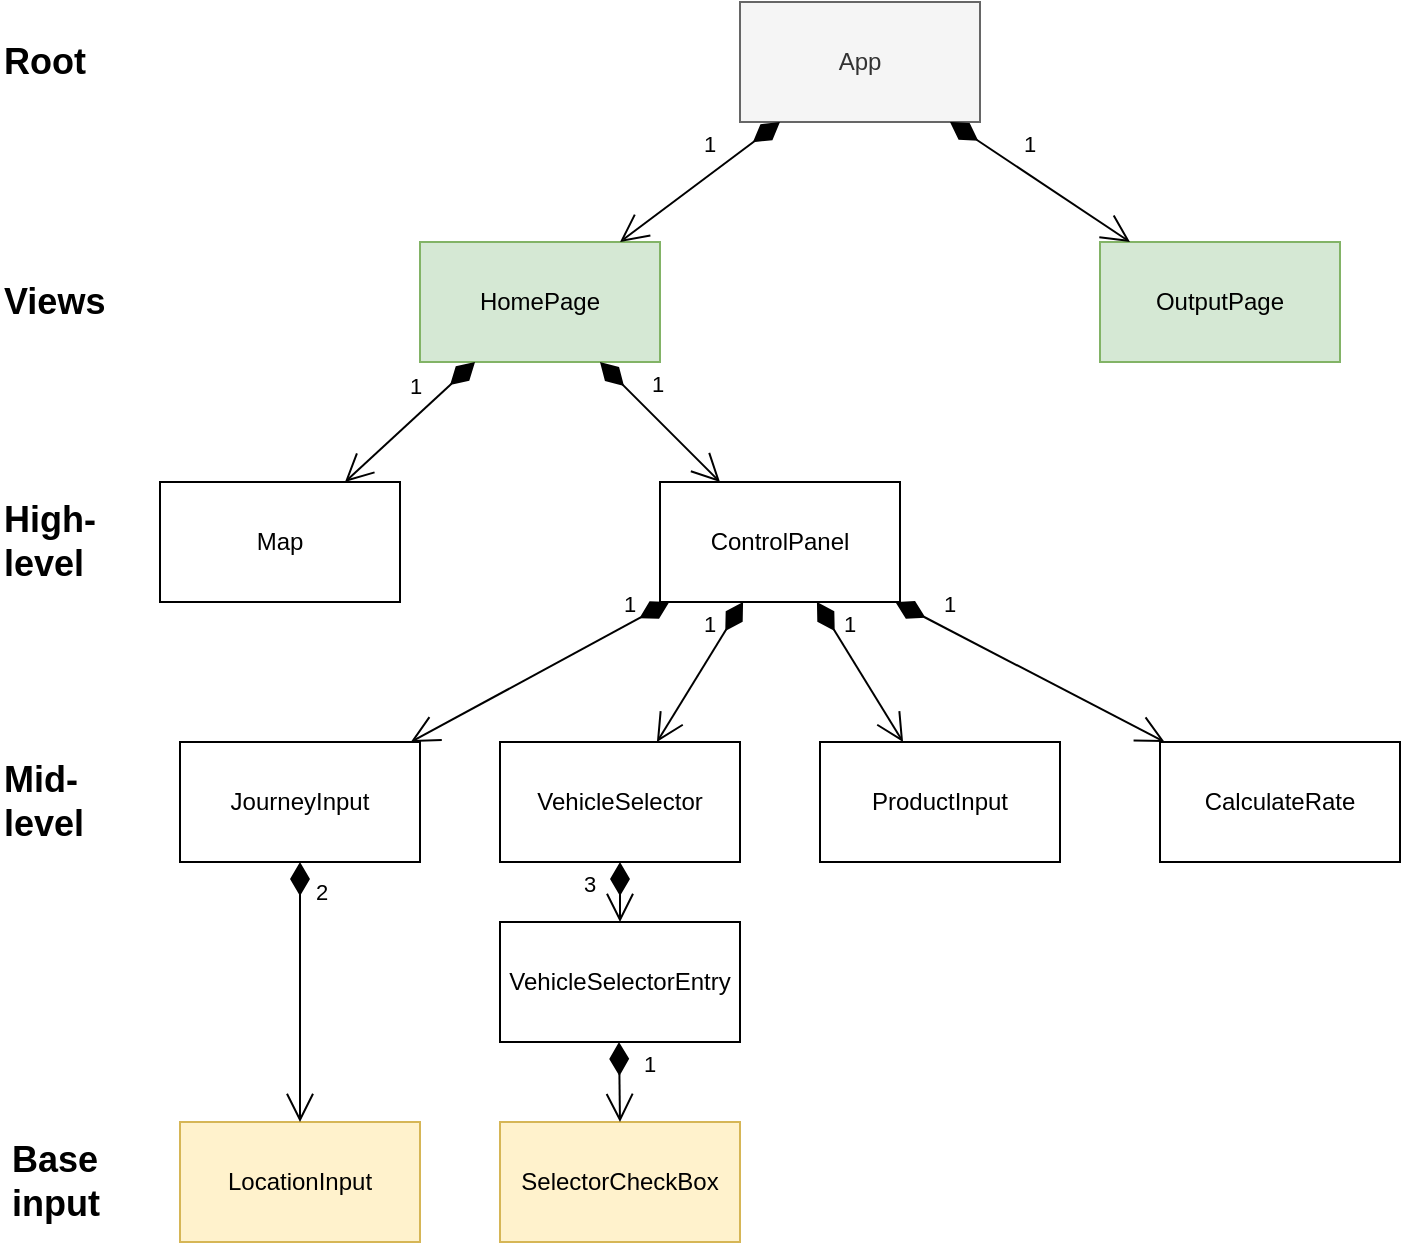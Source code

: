 <mxfile version="12.9.14" type="device"><diagram id="WHOr8N94qW-_Q8N8nKQ-" name="Page-1"><mxGraphModel dx="1102" dy="543" grid="1" gridSize="10" guides="1" tooltips="1" connect="1" arrows="1" fold="1" page="1" pageScale="1" pageWidth="827" pageHeight="1169" math="0" shadow="0"><root><mxCell id="0"/><mxCell id="1" parent="0"/><mxCell id="5lQ9RXaukaBjUwl001Qb-1" value="HomePage" style="rounded=0;whiteSpace=wrap;html=1;fillColor=#d5e8d4;strokeColor=#82b366;" parent="1" vertex="1"><mxGeometry x="210" y="120" width="120" height="60" as="geometry"/></mxCell><mxCell id="5lQ9RXaukaBjUwl001Qb-2" value="Map" style="rounded=0;whiteSpace=wrap;html=1;" parent="1" vertex="1"><mxGeometry x="80" y="240" width="120" height="60" as="geometry"/></mxCell><mxCell id="5lQ9RXaukaBjUwl001Qb-3" value="ControlPanel" style="rounded=0;whiteSpace=wrap;html=1;" parent="1" vertex="1"><mxGeometry x="330" y="240" width="120" height="60" as="geometry"/></mxCell><mxCell id="5lQ9RXaukaBjUwl001Qb-4" value="OutputPage" style="rounded=0;whiteSpace=wrap;html=1;fillColor=#d5e8d4;strokeColor=#82b366;" parent="1" vertex="1"><mxGeometry x="550" y="120" width="120" height="60" as="geometry"/></mxCell><mxCell id="5lQ9RXaukaBjUwl001Qb-11" value="JourneyInput" style="rounded=0;whiteSpace=wrap;html=1;" parent="1" vertex="1"><mxGeometry x="90" y="370" width="120" height="60" as="geometry"/></mxCell><mxCell id="5lQ9RXaukaBjUwl001Qb-12" value="LocationInput" style="rounded=0;whiteSpace=wrap;html=1;fillColor=#fff2cc;strokeColor=#d6b656;" parent="1" vertex="1"><mxGeometry x="90" y="560" width="120" height="60" as="geometry"/></mxCell><mxCell id="5lQ9RXaukaBjUwl001Qb-14" value="VehicleSelector" style="rounded=0;whiteSpace=wrap;html=1;" parent="1" vertex="1"><mxGeometry x="250" y="370" width="120" height="60" as="geometry"/></mxCell><mxCell id="5lQ9RXaukaBjUwl001Qb-15" value="VehicleSelectorEntry" style="rounded=0;whiteSpace=wrap;html=1;" parent="1" vertex="1"><mxGeometry x="250" y="460" width="120" height="60" as="geometry"/></mxCell><mxCell id="5lQ9RXaukaBjUwl001Qb-16" value="SelectorCheckBox" style="rounded=0;whiteSpace=wrap;html=1;fillColor=#fff2cc;strokeColor=#d6b656;" parent="1" vertex="1"><mxGeometry x="250" y="560" width="120" height="60" as="geometry"/></mxCell><mxCell id="5lQ9RXaukaBjUwl001Qb-17" value="ProductInput" style="rounded=0;whiteSpace=wrap;html=1;" parent="1" vertex="1"><mxGeometry x="410" y="370" width="120" height="60" as="geometry"/></mxCell><mxCell id="Hw08Kko-rq1kDLUhc9Ei-1" value="App" style="rounded=0;whiteSpace=wrap;html=1;fillColor=#f5f5f5;strokeColor=#666666;fontColor=#333333;" parent="1" vertex="1"><mxGeometry x="370" width="120" height="60" as="geometry"/></mxCell><mxCell id="Hw08Kko-rq1kDLUhc9Ei-3" value="CalculateRate" style="rounded=0;whiteSpace=wrap;html=1;" parent="1" vertex="1"><mxGeometry x="580" y="370" width="120" height="60" as="geometry"/></mxCell><mxCell id="Hw08Kko-rq1kDLUhc9Ei-19" value="&lt;font style=&quot;font-size: 18px&quot;&gt;&lt;b&gt;Root&lt;/b&gt;&lt;/font&gt;" style="text;html=1;align=left;verticalAlign=middle;resizable=0;points=[];autosize=1;" parent="1" vertex="1"><mxGeometry y="20" width="60" height="20" as="geometry"/></mxCell><mxCell id="Hw08Kko-rq1kDLUhc9Ei-20" value="&lt;font style=&quot;font-size: 18px&quot;&gt;&lt;b&gt;Views&lt;/b&gt;&lt;/font&gt;" style="text;html=1;align=left;verticalAlign=middle;resizable=0;points=[];autosize=1;" parent="1" vertex="1"><mxGeometry y="140" width="70" height="20" as="geometry"/></mxCell><mxCell id="Hw08Kko-rq1kDLUhc9Ei-21" value="&lt;font style=&quot;font-size: 18px&quot;&gt;&lt;b&gt;&lt;font&gt;Hig&lt;/font&gt;&lt;font&gt;&lt;font&gt;h-&lt;br&gt;&lt;/font&gt;level&lt;/font&gt;&lt;/b&gt;&lt;/font&gt;" style="text;html=1;align=left;verticalAlign=middle;resizable=0;points=[];autosize=1;" parent="1" vertex="1"><mxGeometry y="250" width="60" height="40" as="geometry"/></mxCell><mxCell id="Hw08Kko-rq1kDLUhc9Ei-23" value="&lt;div style=&quot;text-align: left&quot;&gt;&lt;b&gt;&lt;font style=&quot;font-size: 18px&quot;&gt;Base&lt;/font&gt;&lt;/b&gt;&lt;/div&gt;&lt;b&gt;&lt;div style=&quot;text-align: left&quot;&gt;&lt;b&gt;&lt;font style=&quot;font-size: 18px&quot;&gt;input&amp;nbsp;&lt;/font&gt;&lt;/b&gt;&lt;/div&gt;&lt;/b&gt;" style="text;html=1;align=center;verticalAlign=middle;resizable=0;points=[];autosize=1;" parent="1" vertex="1"><mxGeometry y="570" width="60" height="40" as="geometry"/></mxCell><mxCell id="Hw08Kko-rq1kDLUhc9Ei-27" value="1" style="endArrow=open;html=1;endSize=12;startArrow=diamondThin;startSize=14;startFill=1;align=left;verticalAlign=bottom;" parent="1" source="Hw08Kko-rq1kDLUhc9Ei-1" target="5lQ9RXaukaBjUwl001Qb-1" edge="1"><mxGeometry x="-0.12" y="-8" relative="1" as="geometry"><mxPoint x="190" y="60" as="sourcePoint"/><mxPoint x="350" y="60" as="targetPoint"/><mxPoint as="offset"/></mxGeometry></mxCell><mxCell id="Hw08Kko-rq1kDLUhc9Ei-28" value="1" style="endArrow=open;html=1;endSize=12;startArrow=diamondThin;startSize=14;startFill=1;align=left;verticalAlign=bottom;" parent="1" source="Hw08Kko-rq1kDLUhc9Ei-1" target="5lQ9RXaukaBjUwl001Qb-4" edge="1"><mxGeometry x="-0.256" y="3" relative="1" as="geometry"><mxPoint x="400" y="70.0" as="sourcePoint"/><mxPoint x="320" y="130.0" as="targetPoint"/><mxPoint as="offset"/></mxGeometry></mxCell><mxCell id="Hw08Kko-rq1kDLUhc9Ei-29" value="1" style="endArrow=open;html=1;endSize=12;startArrow=diamondThin;startSize=14;startFill=1;align=left;verticalAlign=bottom;" parent="1" source="5lQ9RXaukaBjUwl001Qb-1" target="5lQ9RXaukaBjUwl001Qb-2" edge="1"><mxGeometry x="-0.12" y="-8" relative="1" as="geometry"><mxPoint x="400" y="70.0" as="sourcePoint"/><mxPoint x="320" y="130.0" as="targetPoint"/><mxPoint as="offset"/></mxGeometry></mxCell><mxCell id="Hw08Kko-rq1kDLUhc9Ei-30" value="1" style="endArrow=open;html=1;endSize=12;startArrow=diamondThin;startSize=14;startFill=1;align=left;verticalAlign=bottom;" parent="1" source="5lQ9RXaukaBjUwl001Qb-1" target="5lQ9RXaukaBjUwl001Qb-3" edge="1"><mxGeometry x="-0.256" y="3" relative="1" as="geometry"><mxPoint x="485" y="70.0" as="sourcePoint"/><mxPoint x="575" y="130.0" as="targetPoint"/><mxPoint as="offset"/></mxGeometry></mxCell><mxCell id="Hw08Kko-rq1kDLUhc9Ei-31" value="1" style="endArrow=open;html=1;endSize=12;startArrow=diamondThin;startSize=14;startFill=1;align=left;verticalAlign=bottom;" parent="1" source="5lQ9RXaukaBjUwl001Qb-3" target="5lQ9RXaukaBjUwl001Qb-11" edge="1"><mxGeometry x="-0.641" y="-3" relative="1" as="geometry"><mxPoint x="247.5" y="190.0" as="sourcePoint"/><mxPoint x="182.5" y="250" as="targetPoint"/><mxPoint as="offset"/></mxGeometry></mxCell><mxCell id="Hw08Kko-rq1kDLUhc9Ei-32" value="1" style="endArrow=open;html=1;endSize=12;startArrow=diamondThin;startSize=14;startFill=1;align=left;verticalAlign=bottom;" parent="1" source="5lQ9RXaukaBjUwl001Qb-3" target="5lQ9RXaukaBjUwl001Qb-14" edge="1"><mxGeometry x="-0.311" y="-8" relative="1" as="geometry"><mxPoint x="344.615" y="310" as="sourcePoint"/><mxPoint x="215.385" y="380" as="targetPoint"/><mxPoint as="offset"/></mxGeometry></mxCell><mxCell id="Hw08Kko-rq1kDLUhc9Ei-33" value="1" style="endArrow=open;html=1;endSize=12;startArrow=diamondThin;startSize=14;startFill=1;align=left;verticalAlign=bottom;" parent="1" source="5lQ9RXaukaBjUwl001Qb-3" target="5lQ9RXaukaBjUwl001Qb-17" edge="1"><mxGeometry x="-0.438" y="-1" relative="1" as="geometry"><mxPoint x="381.538" y="310" as="sourcePoint"/><mxPoint x="338.462" y="380" as="targetPoint"/><mxPoint as="offset"/></mxGeometry></mxCell><mxCell id="Hw08Kko-rq1kDLUhc9Ei-34" value="1" style="endArrow=open;html=1;endSize=12;startArrow=diamondThin;startSize=14;startFill=1;align=left;verticalAlign=bottom;" parent="1" source="5lQ9RXaukaBjUwl001Qb-3" target="Hw08Kko-rq1kDLUhc9Ei-3" edge="1"><mxGeometry x="-0.678" y="1" relative="1" as="geometry"><mxPoint x="418.462" y="310" as="sourcePoint"/><mxPoint x="461.538" y="380" as="targetPoint"/><mxPoint as="offset"/></mxGeometry></mxCell><mxCell id="Hw08Kko-rq1kDLUhc9Ei-35" value="3" style="endArrow=open;html=1;endSize=12;startArrow=diamondThin;startSize=14;startFill=1;align=left;verticalAlign=bottom;" parent="1" source="5lQ9RXaukaBjUwl001Qb-14" target="5lQ9RXaukaBjUwl001Qb-15" edge="1"><mxGeometry x="0.333" y="-20" relative="1" as="geometry"><mxPoint x="381.538" y="310" as="sourcePoint"/><mxPoint x="338.462" y="380" as="targetPoint"/><mxPoint as="offset"/></mxGeometry></mxCell><mxCell id="Hw08Kko-rq1kDLUhc9Ei-37" value="2" style="endArrow=open;html=1;endSize=12;startArrow=diamondThin;startSize=14;startFill=1;align=left;verticalAlign=bottom;" parent="1" source="5lQ9RXaukaBjUwl001Qb-11" target="5lQ9RXaukaBjUwl001Qb-12" edge="1"><mxGeometry x="-0.632" y="6" relative="1" as="geometry"><mxPoint x="185.263" y="440.0" as="sourcePoint"/><mxPoint x="294.737" y="570.0" as="targetPoint"/><mxPoint as="offset"/></mxGeometry></mxCell><mxCell id="Hw08Kko-rq1kDLUhc9Ei-39" value="&lt;font style=&quot;font-size: 18px&quot;&gt;&lt;b&gt;&lt;font&gt;&lt;font&gt;Mid-&lt;br&gt;&lt;/font&gt;level&lt;/font&gt;&lt;/b&gt;&lt;/font&gt;" style="text;html=1;align=left;verticalAlign=middle;resizable=0;points=[];autosize=1;" parent="1" vertex="1"><mxGeometry y="380" width="60" height="40" as="geometry"/></mxCell><mxCell id="OTQUxLl32j3xxGH71eKK-1" value="1" style="endArrow=open;html=1;endSize=12;startArrow=diamondThin;startSize=14;startFill=1;align=left;verticalAlign=bottom;" edge="1" parent="1"><mxGeometry x="0.006" y="10" relative="1" as="geometry"><mxPoint x="309.5" y="520" as="sourcePoint"/><mxPoint x="310" y="560" as="targetPoint"/><mxPoint as="offset"/></mxGeometry></mxCell></root></mxGraphModel></diagram></mxfile>